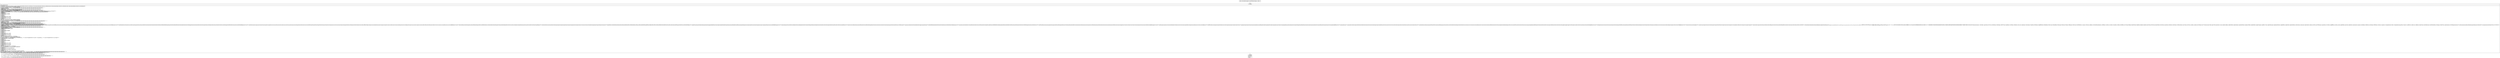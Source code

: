 digraph "CFG forandroid.support.v4.util.PatternsCompat.\<clinit\>()V" {
Node_0 [shape=record,label="{0\:\ 0x0000|MTH_ENTER_BLOCK\l|IP_ADDRESS = java.util.regex.Pattern.compile(\"((25[0\-5]\|2[0\-4][0\-9]\|[0\-1][0\-9]\{2\}\|[1\-9][0\-9]\|[1\-9]).(25[0\-5]\|2[0\-4][0\-9]\|[0\-1][0\-9]\{2\}\|[1\-9][0\-9]\|[1\-9]\|0).(25[0\-5]\|2[0\-4][0\-9]\|[0\-1][0\-9]\{2\}\|[1\-9][0\-9]\|[1\-9]\|0).(25[0\-5]\|2[0\-4][0\-9]\|[0\-1][0\-9]\{2\}\|[1\-9][0\-9]\|[0\-9]))\")\ljava.lang.StringBuilder r0 = new java.lang.StringBuilder()\lr0.append(\"(([a\-zA\-Z0\-9[ \-퟿豈\-﷏ﷰ\-￯𐀀\-🿽𠀀\-𯿽𰀀\-𿿽񀀀\-񏿽񐀀\-񟿽񠀀\-񯿽񰀀\-񿿽򀀀\-򏿽򐀀\-򟿽򠀀\-򯿽򰀀\-򿿽󀀀\-󏿽󐀀\-󟿽󡀀\-󯿽&&[^ [ \- ]   　]]](?:[a\-zA\-Z0\-9[ \-퟿豈\-﷏ﷰ\-￯𐀀\-🿽𠀀\-𯿽𰀀\-𿿽񀀀\-񏿽񐀀\-񟿽񠀀\-񯿽񰀀\-񿿽򀀀\-򏿽򐀀\-򟿽򠀀\-򯿽򰀀\-򿿽󀀀\-󏿽󐀀\-󟿽󡀀\-󯿽&&[^ [ \- ]   　]]_\-]\{0,61\}[a\-zA\-Z0\-9[ \-퟿豈\-﷏ﷰ\-￯𐀀\-🿽𠀀\-𯿽𰀀\-𿿽񀀀\-񏿽񐀀\-񟿽񠀀\-񯿽񰀀\-񿿽򀀀\-򏿽򐀀\-򟿽򠀀\-򯿽򰀀\-򿿽󀀀\-󏿽󐀀\-󟿽󡀀\-󯿽&&[^ [ \- ]   　]]])\{0,1\}.)+(xn\-\-[w\-]\{0,58\}w\|[a\-zA\-Z[ \-퟿豈\-﷏ﷰ\-￯𐀀\-🿽𠀀\-𯿽𰀀\-𿿽񀀀\-񏿽񐀀\-񟿽񠀀\-񯿽񰀀\-񿿽򀀀\-򏿽򐀀\-򟿽򠀀\-򯿽򰀀\-򿿽󀀀\-󏿽󐀀\-󟿽󡀀\-󯿽&&[^ [ \- ]   　]]]\{2,63\})\|\")\lr0.append(IP_ADDRESS)\lr0.append(\")\")\lDOMAIN_NAME = java.util.regex.Pattern.compile(r0.toString())\ljava.lang.StringBuilder r0 = new java.lang.StringBuilder()\lr0.append(\"(((?:(?i:http\|https\|rtsp):\/\/(?:(?:[a\-zA\-Z0\-9$\-_.+!*'(),;?&=]\|(?:%[a\-fA\-F0\-9]\{2\}))\{1,64\}(?::(?:[a\-zA\-Z0\-9$\-_.+!*'(),;?&=]\|(?:%[a\-fA\-F0\-9]\{2\}))\{1,25\})?@)?)?(?:\")\lr0.append(DOMAIN_NAME)\lr0.append(\")\")\lr0.append(\"(?:\")\lr0.append(PORT_NUMBER)\lr0.append(\")?\")\lr0.append(\")\")\lr0.append(\"(\")\lr0.append(PATH_AND_QUERY)\lr0.append(\")?\")\lr0.append(WORD_BOUNDARY)\lr0.append(\")\")\lWEB_URL = java.util.regex.Pattern.compile(r0.toString())\ljava.lang.StringBuilder r0 = new java.lang.StringBuilder()\lr0.append(\"(?:(?:(?:[a\-zA\-Z0\-9[ \-퟿豈\-﷏ﷰ\-￯𐀀\-🿽𠀀\-𯿽𰀀\-𿿽񀀀\-񏿽񐀀\-񟿽񠀀\-񯿽񰀀\-񿿽򀀀\-򏿽򐀀\-򟿽򠀀\-򯿽򰀀\-򿿽󀀀\-󏿽󐀀\-󟿽󡀀\-󯿽&&[^ [ \- ]   　]]](?:[a\-zA\-Z0\-9[ \-퟿豈\-﷏ﷰ\-￯𐀀\-🿽𠀀\-𯿽𰀀\-𿿽񀀀\-񏿽񐀀\-񟿽񠀀\-񯿽񰀀\-񿿽򀀀\-򏿽򐀀\-򟿽򠀀\-򯿽򰀀\-򿿽󀀀\-󏿽󐀀\-󟿽󡀀\-󯿽&&[^ [ \- ]   　]]_\-]\{0,61\}[a\-zA\-Z0\-9[ \-퟿豈\-﷏ﷰ\-￯𐀀\-🿽𠀀\-𯿽𰀀\-𿿽񀀀\-񏿽񐀀\-񟿽񠀀\-񯿽񰀀\-񿿽򀀀\-򏿽򐀀\-򟿽򠀀\-򯿽򰀀\-򿿽󀀀\-󏿽󐀀\-󟿽󡀀\-󯿽&&[^ [ \- ]   　]]])\{0,1\}.)+(?:(?:(?:aaa\|aarp\|abb\|abbott\|abogado\|academy\|accenture\|accountant\|accountants\|aco\|active\|actor\|ads\|adult\|aeg\|aero\|afl\|agency\|aig\|airforce\|airtel\|allfinanz\|alsace\|amica\|amsterdam\|android\|apartments\|app\|apple\|aquarelle\|aramco\|archi\|army\|arpa\|arte\|asia\|associates\|attorney\|auction\|audio\|auto\|autos\|axa\|azure\|a[cdefgilmoqrstuwxz])\|(?:band\|bank\|bar\|barcelona\|barclaycard\|barclays\|bargains\|bauhaus\|bayern\|bbc\|bbva\|bcn\|beats\|beer\|bentley\|berlin\|best\|bet\|bharti\|bible\|bid\|bike\|bing\|bingo\|bio\|biz\|black\|blackfriday\|bloomberg\|blue\|bms\|bmw\|bnl\|bnpparibas\|boats\|bom\|bond\|boo\|boots\|boutique\|bradesco\|bridgestone\|broadway\|broker\|brother\|brussels\|budapest\|build\|builders\|business\|buzz\|bzh\|b[abdefghijmnorstvwyz])\|(?:cab\|cafe\|cal\|camera\|camp\|cancerresearch\|canon\|capetown\|capital\|car\|caravan\|cards\|care\|career\|careers\|cars\|cartier\|casa\|cash\|casino\|cat\|catering\|cba\|cbn\|ceb\|center\|ceo\|cern\|cfa\|cfd\|chanel\|channel\|chat\|cheap\|chloe\|christmas\|chrome\|church\|cipriani\|cisco\|citic\|city\|cityeats\|claims\|cleaning\|click\|clinic\|clothing\|cloud\|club\|clubmed\|coach\|codes\|coffee\|college\|cologne\|com\|commbank\|community\|company\|computer\|comsec\|condos\|construction\|consulting\|contractors\|cooking\|cool\|coop\|corsica\|country\|coupons\|courses\|credit\|creditcard\|creditunion\|cricket\|crown\|crs\|cruises\|csc\|cuisinella\|cymru\|cyou\|c[acdfghiklmnoruvwxyz])\|(?:dabur\|dad\|dance\|date\|dating\|datsun\|day\|dclk\|deals\|degree\|delivery\|dell\|delta\|democrat\|dental\|dentist\|desi\|design\|dev\|diamonds\|diet\|digital\|direct\|directory\|discount\|dnp\|docs\|dog\|doha\|domains\|doosan\|download\|drive\|durban\|dvag\|d[ejkmoz])\|(?:earth\|eat\|edu\|education\|email\|emerck\|energy\|engineer\|engineering\|enterprises\|epson\|equipment\|erni\|esq\|estate\|eurovision\|eus\|events\|everbank\|exchange\|expert\|exposed\|express\|e[cegrstu])\|(?:fage\|fail\|fairwinds\|faith\|family\|fan\|fans\|farm\|fashion\|feedback\|ferrero\|film\|final\|finance\|financial\|firmdale\|fish\|fishing\|fit\|fitness\|flights\|florist\|flowers\|flsmidth\|fly\|foo\|football\|forex\|forsale\|forum\|foundation\|frl\|frogans\|fund\|furniture\|futbol\|fyi\|f[ijkmor])\|(?:gal\|gallery\|game\|garden\|gbiz\|gdn\|gea\|gent\|genting\|ggee\|gift\|gifts\|gives\|giving\|glass\|gle\|global\|globo\|gmail\|gmo\|gmx\|gold\|goldpoint\|golf\|goo\|goog\|google\|gop\|gov\|grainger\|graphics\|gratis\|green\|gripe\|group\|gucci\|guge\|guide\|guitars\|guru\|g[abdefghilmnpqrstuwy])\|(?:hamburg\|hangout\|haus\|healthcare\|help\|here\|hermes\|hiphop\|hitachi\|hiv\|hockey\|holdings\|holiday\|homedepot\|homes\|honda\|horse\|host\|hosting\|hoteles\|hotmail\|house\|how\|hsbc\|hyundai\|h[kmnrtu])\|(?:ibm\|icbc\|ice\|icu\|ifm\|iinet\|immo\|immobilien\|industries\|infiniti\|info\|ing\|ink\|institute\|insure\|int\|international\|investments\|ipiranga\|irish\|ist\|istanbul\|itau\|iwc\|i[delmnoqrst])\|(?:jaguar\|java\|jcb\|jetzt\|jewelry\|jlc\|jll\|jobs\|joburg\|jprs\|juegos\|j[emop])\|(?:kaufen\|kddi\|kia\|kim\|kinder\|kitchen\|kiwi\|koeln\|komatsu\|krd\|kred\|kyoto\|k[eghimnprwyz])\|(?:lacaixa\|lancaster\|land\|landrover\|lasalle\|lat\|latrobe\|law\|lawyer\|lds\|lease\|leclerc\|legal\|lexus\|lgbt\|liaison\|lidl\|life\|lifestyle\|lighting\|limited\|limo\|linde\|link\|live\|lixil\|loan\|loans\|lol\|london\|lotte\|lotto\|love\|ltd\|ltda\|lupin\|luxe\|luxury\|l[abcikrstuvy])\|(?:madrid\|maif\|maison\|man\|management\|mango\|market\|marketing\|markets\|marriott\|mba\|media\|meet\|melbourne\|meme\|memorial\|men\|menu\|meo\|miami\|microsoft\|mil\|mini\|mma\|mobi\|moda\|moe\|moi\|mom\|monash\|money\|montblanc\|mormon\|mortgage\|moscow\|motorcycles\|mov\|movie\|movistar\|mtn\|mtpc\|mtr\|museum\|mutuelle\|m[acdeghklmnopqrstuvwxyz])\|(?:nadex\|nagoya\|name\|navy\|nec\|net\|netbank\|network\|neustar\|new\|news\|nexus\|ngo\|nhk\|nico\|ninja\|nissan\|nokia\|nra\|nrw\|ntt\|nyc\|n[acefgilopruz])\|(?:obi\|office\|okinawa\|omega\|one\|ong\|onl\|online\|ooo\|oracle\|orange\|org\|organic\|osaka\|otsuka\|ovh\|om)\|(?:page\|panerai\|paris\|partners\|parts\|party\|pet\|pharmacy\|philips\|photo\|photography\|photos\|physio\|piaget\|pics\|pictet\|pictures\|ping\|pink\|pizza\|place\|play\|playstation\|plumbing\|plus\|pohl\|poker\|porn\|post\|praxi\|press\|pro\|prod\|productions\|prof\|properties\|property\|protection\|pub\|p[aefghklmnrstwy])\|(?:qpon\|quebec\|qa)\|(?:racing\|realtor\|realty\|recipes\|red\|redstone\|rehab\|reise\|reisen\|reit\|ren\|rent\|rentals\|repair\|report\|republican\|rest\|restaurant\|review\|reviews\|rich\|ricoh\|rio\|rip\|rocher\|rocks\|rodeo\|rsvp\|ruhr\|run\|rwe\|ryukyu\|r[eosuw])\|(?:saarland\|sakura\|sale\|samsung\|sandvik\|sandvikcoromant\|sanofi\|sap\|sapo\|sarl\|saxo\|sbs\|sca\|scb\|schmidt\|scholarships\|school\|schule\|schwarz\|science\|scor\|scot\|seat\|security\|seek\|sener\|services\|seven\|sew\|sex\|sexy\|shiksha\|shoes\|show\|shriram\|singles\|site\|ski\|sky\|skype\|sncf\|soccer\|social\|software\|sohu\|solar\|solutions\|sony\|soy\|space\|spiegel\|spreadbetting\|srl\|stada\|starhub\|statoil\|stc\|stcgroup\|stockholm\|studio\|study\|style\|sucks\|supplies\|supply\|support\|surf\|surgery\|suzuki\|swatch\|swiss\|sydney\|systems\|s[abcdeghijklmnortuvxyz])\|(?:tab\|taipei\|tatamotors\|tatar\|tattoo\|tax\|taxi\|team\|tech\|technology\|tel\|telefonica\|temasek\|tennis\|thd\|theater\|theatre\|tickets\|tienda\|tips\|tires\|tirol\|today\|tokyo\|tools\|top\|toray\|toshiba\|tours\|town\|toyota\|toys\|trade\|trading\|training\|travel\|trust\|tui\|t[cdfghjklmnortvwz])\|(?:ubs\|university\|uno\|uol\|u[agksyz])\|(?:vacations\|vana\|vegas\|ventures\|versicherung\|vet\|viajes\|video\|villas\|vin\|virgin\|vision\|vista\|vistaprint\|viva\|vlaanderen\|vodka\|vote\|voting\|voto\|voyage\|v[aceginu])\|(?:wales\|walter\|wang\|watch\|webcam\|website\|wed\|wedding\|weir\|whoswho\|wien\|wiki\|williamhill\|win\|windows\|wine\|wme\|work\|works\|world\|wtc\|wtf\|w[fs])\|(?:ελ\|бел\|дети\|ком\|мкд\|мон\|москва\|онлайн\|орг\|рус\|рф\|сайт\|срб\|укр\|қаз\|հայ\|קום\|ارامكو\|الاردن\|الجزائر\|السعودية\|المغرب\|امارات\|ایران\|بازار\|بھارت\|تونس\|سودان\|سورية\|شبكة\|عراق\|عمان\|فلسطين\|قطر\|كوم\|مصر\|مليسيا\|موقع\|कॉम\|नेट\|भारत\|संगठन\|ভারত\|ਭਾਰਤ\|ભારત\|இந்தியா\|இலங்கை\|சிங்கப்பூர்\|భారత్\|ලංකා\|คอม\|ไทย\|გე\|みんな\|グーグル\|コム\|世界\|中信\|中国\|中國\|中文网\|企业\|佛山\|信息\|健康\|八卦\|公司\|公益\|台湾\|台灣\|商城\|商店\|商标\|在线\|大拿\|娱乐\|工行\|广东\|慈善\|我爱你\|手机\|政务\|政府\|新加坡\|新闻\|时尚\|机构\|淡马锡\|游戏\|点看\|移动\|组织机构\|网址\|网店\|网络\|谷歌\|集团\|飞利浦\|餐厅\|香港\|닷넷\|닷컴\|삼성\|한국\|xbox\|xerox\|xin\|xn\-\-11b4c3d\|xn\-\-1qqw23a\|xn\-\-30rr7y\|xn\-\-3bst00m\|xn\-\-3ds443g\|xn\-\-3e0b707e\|xn\-\-3pxu8k\|xn\-\-42c2d9a\|xn\-\-45brj9c\|xn\-\-45q11c\|xn\-\-4gbrim\|xn\-\-55qw42g\|xn\-\-55qx5d\|xn\-\-6frz82g\|xn\-\-6qq986b3xl\|xn\-\-80adxhks\|xn\-\-80ao21a\|xn\-\-80asehdb\|xn\-\-80aswg\|xn\-\-90a3ac\|xn\-\-90ais\|xn\-\-9dbq2a\|xn\-\-9et52u\|xn\-\-b4w605ferd\|xn\-\-c1avg\|xn\-\-c2br7g\|xn\-\-cg4bki\|xn\-\-clchc0ea0b2g2a9gcd\|xn\-\-czr694b\|xn\-\-czrs0t\|xn\-\-czru2d\|xn\-\-d1acj3b\|xn\-\-d1alf\|xn\-\-efvy88h\|xn\-\-estv75g\|xn\-\-fhbei\|xn\-\-fiq228c5hs\|xn\-\-fiq64b\|xn\-\-fiqs8s\|xn\-\-fiqz9s\|xn\-\-fjq720a\|xn\-\-flw351e\|xn\-\-fpcrj9c3d\|xn\-\-fzc2c9e2c\|xn\-\-gecrj9c\|xn\-\-h2brj9c\|xn\-\-hxt814e\|xn\-\-i1b6b1a6a2e\|xn\-\-imr513n\|xn\-\-io0a7i\|xn\-\-j1aef\|xn\-\-j1amh\|xn\-\-j6w193g\|xn\-\-kcrx77d1x4a\|xn\-\-kprw13d\|xn\-\-kpry57d\|xn\-\-kput3i\|xn\-\-l1acc\|xn\-\-lgbbat1ad8j\|xn\-\-mgb9awbf\|xn\-\-mgba3a3ejt\|xn\-\-mgba3a4f16a\|xn\-\-mgbaam7a8h\|xn\-\-mgbab2bd\|xn\-\-mgbayh7gpa\|xn\-\-mgbbh1a71e\|xn\-\-mgbc0a9azcg\|xn\-\-mgberp4a5d4ar\|xn\-\-mgbpl2fh\|xn\-\-mgbtx2b\|xn\-\-mgbx4cd0ab\|xn\-\-mk1bu44c\|xn\-\-mxtq1m\|xn\-\-ngbc5azd\|xn\-\-node\|xn\-\-nqv7f\|xn\-\-nqv7fs00ema\|xn\-\-nyqy26a\|xn\-\-o3cw4h\|xn\-\-ogbpf8fl\|xn\-\-p1acf\|xn\-\-p1ai\|xn\-\-pgbs0dh\|xn\-\-pssy2u\|xn\-\-q9jyb4c\|xn\-\-qcka1pmc\|xn\-\-qxam\|xn\-\-rhqv96g\|xn\-\-s9brj9c\|xn\-\-ses554g\|xn\-\-t60b56a\|xn\-\-tckwe\|xn\-\-unup4y\|xn\-\-vermgensberater\-ctb\|xn\-\-vermgensberatung\-pwb\|xn\-\-vhquv\|xn\-\-vuq861b\|xn\-\-wgbh1c\|xn\-\-wgbl6a\|xn\-\-xhq521b\|xn\-\-xkc2al3hye2a\|xn\-\-xkc2dl3a5ee0h\|xn\-\-y9a3aq\|xn\-\-yfro4i67o\|xn\-\-ygbi2ammx\|xn\-\-zfr164b\|xperia\|xxx\|xyz)\|(?:yachts\|yamaxun\|yandex\|yodobashi\|yoga\|yokohama\|youtube\|y[et])\|(?:zara\|zip\|zone\|zuerich\|z[amw]))\|xn\-\-[w\-]\{0,58\}w))\|\")\lr0.append(IP_ADDRESS)\lr0.append(\")\")\lSTRICT_DOMAIN_NAME = java.util.regex.Pattern.compile(r0.toString())\ljava.lang.StringBuilder r0 = new java.lang.StringBuilder()\lr0.append(\"(?:(?:[a\-zA\-Z0\-9[ \-퟿豈\-﷏ﷰ\-￯𐀀\-🿽𠀀\-𯿽𰀀\-𿿽񀀀\-񏿽񐀀\-񟿽񠀀\-񯿽񰀀\-񿿽򀀀\-򏿽򐀀\-򟿽򠀀\-򯿽򰀀\-򿿽󀀀\-󏿽󐀀\-󟿽󡀀\-󯿽&&[^ [ \- ]   　]]](?:[a\-zA\-Z0\-9[ \-퟿豈\-﷏ﷰ\-￯𐀀\-🿽𠀀\-𯿽𰀀\-𿿽񀀀\-񏿽񐀀\-񟿽񠀀\-񯿽񰀀\-񿿽򀀀\-򏿽򐀀\-򟿽򠀀\-򯿽򰀀\-򿿽󀀀\-󏿽󐀀\-󟿽󡀀\-󯿽&&[^ [ \- ]   　]]_\-]\{0,61\}[a\-zA\-Z0\-9[ \-퟿豈\-﷏ﷰ\-￯𐀀\-🿽𠀀\-𯿽𰀀\-𿿽񀀀\-񏿽񐀀\-񟿽񠀀\-񯿽񰀀\-񿿽򀀀\-򏿽򐀀\-򟿽򠀀\-򯿽򰀀\-򿿽󀀀\-󏿽󐀀\-󟿽󡀀\-󯿽&&[^ [ \- ]   　]]])\{0,1\}(?:.(?=S))?)+\|\")\lr0.append(IP_ADDRESS)\lr0.append(\")\")\lRELAXED_DOMAIN_NAME = r0.toString()\ljava.lang.StringBuilder r0 = new java.lang.StringBuilder()\lr0.append(\"((?:b\|$\|^)(?\<!:\/\/)((?:\")\lr0.append(STRICT_DOMAIN_NAME)\lr0.append(\")\")\lr0.append(\"(?:\")\lr0.append(PORT_NUMBER)\lr0.append(\")?\")\lr0.append(\")\")\lr0.append(\"(?:\")\lr0.append(PATH_AND_QUERY)\lr0.append(\")?\")\lr0.append(WORD_BOUNDARY)\lr0.append(\")\")\lWEB_URL_WITHOUT_PROTOCOL = r0.toString()\ljava.lang.StringBuilder r0 = new java.lang.StringBuilder()\lr0.append(\"((?:b\|$\|^)(?:(?:(?i:http\|https\|rtsp):\/\/(?:(?:[a\-zA\-Z0\-9$\-_.+!*'(),;?&=]\|(?:%[a\-fA\-F0\-9]\{2\}))\{1,64\}(?::(?:[a\-zA\-Z0\-9$\-_.+!*'(),;?&=]\|(?:%[a\-fA\-F0\-9]\{2\}))\{1,25\})?@)?)(?:\")\lr0.append(RELAXED_DOMAIN_NAME)\lr0.append(\")?\")\lr0.append(\"(?:\")\lr0.append(PORT_NUMBER)\lr0.append(\")?\")\lr0.append(\")\")\lr0.append(\"(?:\")\lr0.append(PATH_AND_QUERY)\lr0.append(\")?\")\lr0.append(WORD_BOUNDARY)\lr0.append(\")\")\lWEB_URL_WITH_PROTOCOL = r0.toString()\ljava.lang.StringBuilder r0 = new java.lang.StringBuilder()\lr0.append(\"(\")\lr0.append(WEB_URL_WITH_PROTOCOL)\lr0.append(\"\|\")\lr0.append(WEB_URL_WITHOUT_PROTOCOL)\lr0.append(\")\")\lAUTOLINK_WEB_URL = java.util.regex.Pattern.compile(r0.toString())\lAUTOLINK_EMAIL_ADDRESS = java.util.regex.Pattern.compile(\"((?:b\|$\|^)(?:[a\-zA\-Z0\-9[ \-퟿豈\-﷏ﷰ\-￯𐀀\-🿽𠀀\-𯿽𰀀\-𿿽񀀀\-񏿽񐀀\-񟿽񠀀\-񯿽񰀀\-񿿽򀀀\-򏿽򐀀\-򟿽򠀀\-򯿽򰀀\-򿿽󀀀\-󏿽󐀀\-󟿽󡀀\-󯿽&&[^ [ \- ]   　]]+\-_%'](?:[a\-zA\-Z0\-9[ \-퟿豈\-﷏ﷰ\-￯𐀀\-🿽𠀀\-𯿽𰀀\-𿿽񀀀\-񏿽񐀀\-񟿽񠀀\-񯿽񰀀\-񿿽򀀀\-򏿽򐀀\-򟿽򠀀\-򯿽򰀀\-򿿽󀀀\-󏿽󐀀\-󟿽󡀀\-󯿽&&[^ [ \- ]   　]]+\-_%'.]\{0,62\}[a\-zA\-Z0\-9[ \-퟿豈\-﷏ﷰ\-￯𐀀\-🿽𠀀\-𯿽𰀀\-𿿽񀀀\-񏿽񐀀\-񟿽񠀀\-񯿽񰀀\-񿿽򀀀\-򏿽򐀀\-򟿽򠀀\-򯿽򰀀\-򿿽󀀀\-󏿽󐀀\-󟿽󡀀\-󯿽&&[^ [ \- ]   　]]+\-_%'])?@(?=.\{1,255\}(?:s\|$\|^))([a\-zA\-Z0\-9[ \-퟿豈\-﷏ﷰ\-￯𐀀\-🿽𠀀\-𯿽𰀀\-𿿽񀀀\-񏿽񐀀\-񟿽񠀀\-񯿽񰀀\-񿿽򀀀\-򏿽򐀀\-򟿽򠀀\-򯿽򰀀\-򿿽󀀀\-󏿽󐀀\-󟿽󡀀\-󯿽&&[^ [ \- ]   　]]](?:[a\-zA\-Z0\-9[ \-퟿豈\-﷏ﷰ\-￯𐀀\-🿽𠀀\-𯿽𰀀\-𿿽񀀀\-񏿽񐀀\-񟿽񠀀\-񯿽񰀀\-񿿽򀀀\-򏿽򐀀\-򟿽򠀀\-򯿽򰀀\-򿿽󀀀\-󏿽󐀀\-󟿽󡀀\-󯿽&&[^ [ \- ]   　]]_\-]\{0,61\}[a\-zA\-Z0\-9[ \-퟿豈\-﷏ﷰ\-￯𐀀\-🿽𠀀\-𯿽𰀀\-𿿽񀀀\-񏿽񐀀\-񟿽񠀀\-񯿽񰀀\-񿿽򀀀\-򏿽򐀀\-򟿽򠀀\-򯿽򰀀\-򿿽󀀀\-󏿽󐀀\-󟿽󡀀\-󯿽&&[^ [ \- ]   　]]])\{0,1\}.)+(xn\-\-[w\-]\{0,58\}w\|[a\-zA\-Z[ \-퟿豈\-﷏ﷰ\-￯𐀀\-🿽𠀀\-𯿽𰀀\-𿿽񀀀\-񏿽񐀀\-񟿽񠀀\-񯿽񰀀\-񿿽򀀀\-򏿽򐀀\-򟿽򠀀\-򯿽򰀀\-򿿽󀀀\-󏿽󐀀\-󟿽󡀀\-󯿽&&[^ [ \- ]   　]]]\{2,63\}))(?:b\|$\|^))\")\lEMAIL_ADDRESS = java.util.regex.Pattern.compile(\"[a\-zA\-Z0\-9+._%\-+]\{1,256\}@[a\-zA\-Z0\-9][a\-zA\-Z0\-9\-]\{0,64\}(.[a\-zA\-Z0\-9][a\-zA\-Z0\-9\-]\{0,25\})+\")\l}"];
Node_1 [shape=record,label="{1\:\ 0x016f|RETURN\l|return\l}"];
MethodNode[shape=record,label="{static void android.support.v4.util.PatternsCompat.\<clinit\>() }"];
MethodNode -> Node_0;
Node_0 -> Node_1;
}

